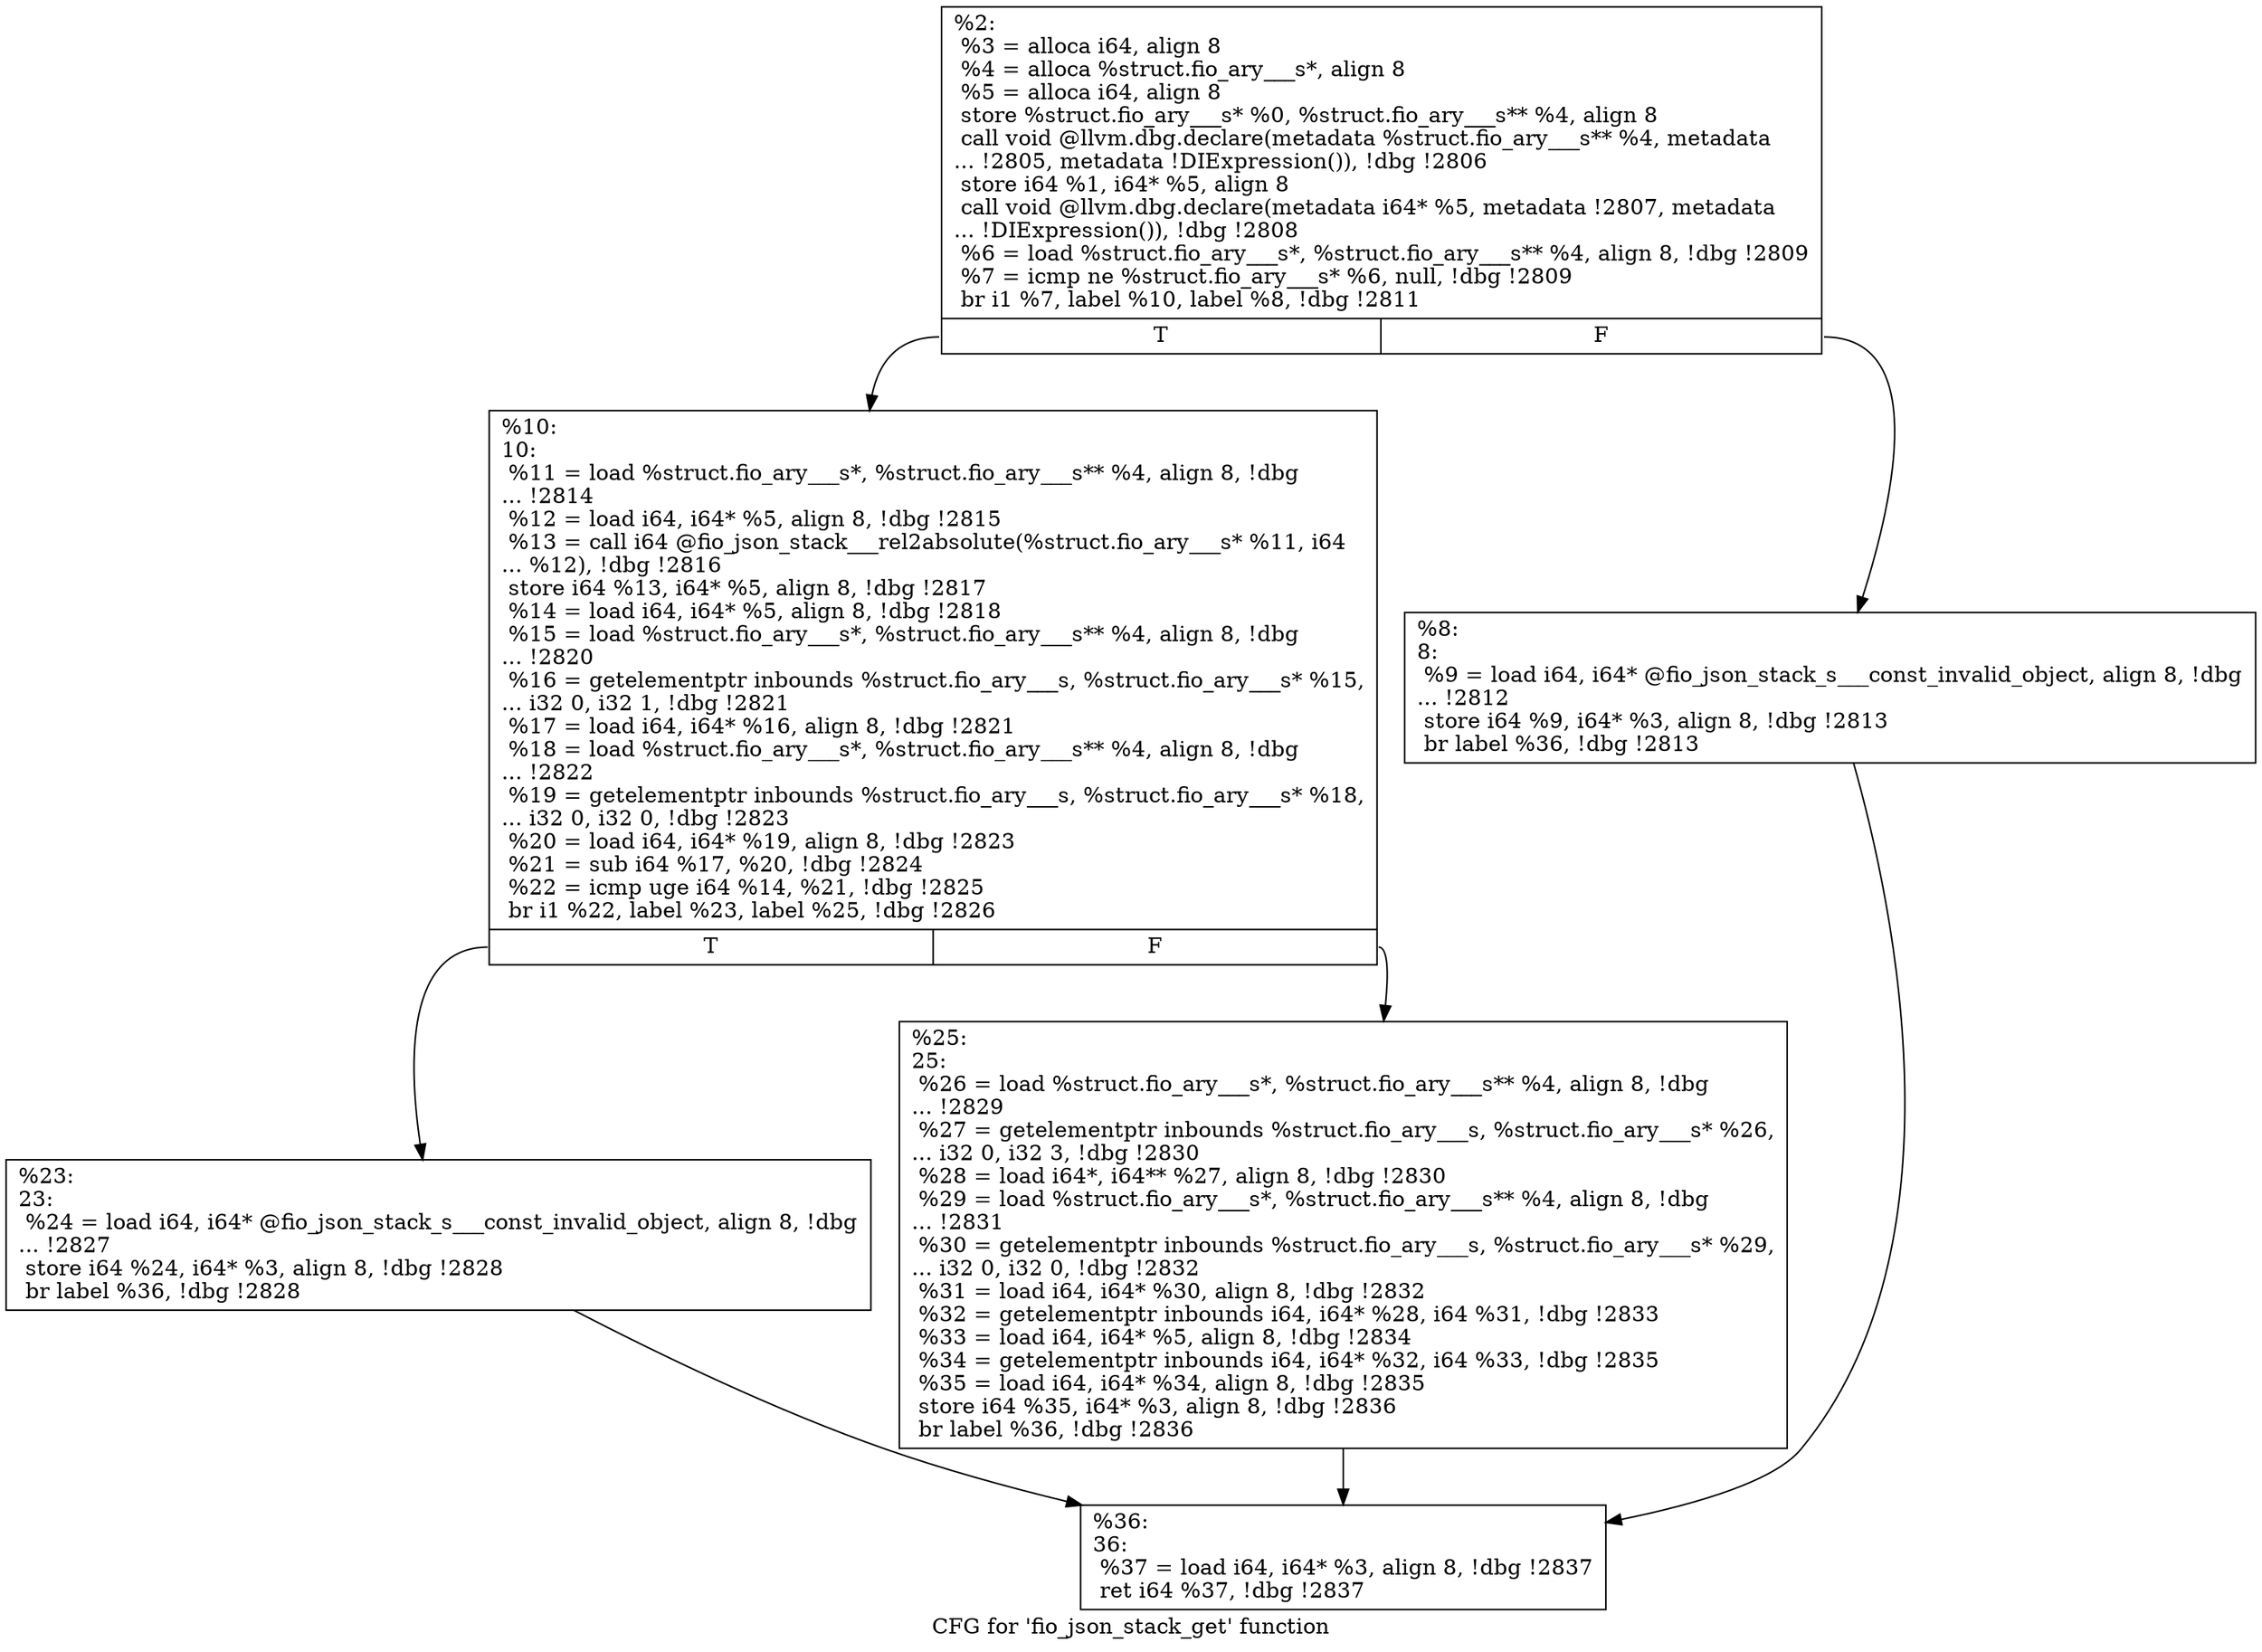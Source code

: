 digraph "CFG for 'fio_json_stack_get' function" {
	label="CFG for 'fio_json_stack_get' function";

	Node0x556851eb3060 [shape=record,label="{%2:\l  %3 = alloca i64, align 8\l  %4 = alloca %struct.fio_ary___s*, align 8\l  %5 = alloca i64, align 8\l  store %struct.fio_ary___s* %0, %struct.fio_ary___s** %4, align 8\l  call void @llvm.dbg.declare(metadata %struct.fio_ary___s** %4, metadata\l... !2805, metadata !DIExpression()), !dbg !2806\l  store i64 %1, i64* %5, align 8\l  call void @llvm.dbg.declare(metadata i64* %5, metadata !2807, metadata\l... !DIExpression()), !dbg !2808\l  %6 = load %struct.fio_ary___s*, %struct.fio_ary___s** %4, align 8, !dbg !2809\l  %7 = icmp ne %struct.fio_ary___s* %6, null, !dbg !2809\l  br i1 %7, label %10, label %8, !dbg !2811\l|{<s0>T|<s1>F}}"];
	Node0x556851eb3060:s0 -> Node0x556851eb31a0;
	Node0x556851eb3060:s1 -> Node0x556851eb3150;
	Node0x556851eb3150 [shape=record,label="{%8:\l8:                                                \l  %9 = load i64, i64* @fio_json_stack_s___const_invalid_object, align 8, !dbg\l... !2812\l  store i64 %9, i64* %3, align 8, !dbg !2813\l  br label %36, !dbg !2813\l}"];
	Node0x556851eb3150 -> Node0x556851eb3290;
	Node0x556851eb31a0 [shape=record,label="{%10:\l10:                                               \l  %11 = load %struct.fio_ary___s*, %struct.fio_ary___s** %4, align 8, !dbg\l... !2814\l  %12 = load i64, i64* %5, align 8, !dbg !2815\l  %13 = call i64 @fio_json_stack___rel2absolute(%struct.fio_ary___s* %11, i64\l... %12), !dbg !2816\l  store i64 %13, i64* %5, align 8, !dbg !2817\l  %14 = load i64, i64* %5, align 8, !dbg !2818\l  %15 = load %struct.fio_ary___s*, %struct.fio_ary___s** %4, align 8, !dbg\l... !2820\l  %16 = getelementptr inbounds %struct.fio_ary___s, %struct.fio_ary___s* %15,\l... i32 0, i32 1, !dbg !2821\l  %17 = load i64, i64* %16, align 8, !dbg !2821\l  %18 = load %struct.fio_ary___s*, %struct.fio_ary___s** %4, align 8, !dbg\l... !2822\l  %19 = getelementptr inbounds %struct.fio_ary___s, %struct.fio_ary___s* %18,\l... i32 0, i32 0, !dbg !2823\l  %20 = load i64, i64* %19, align 8, !dbg !2823\l  %21 = sub i64 %17, %20, !dbg !2824\l  %22 = icmp uge i64 %14, %21, !dbg !2825\l  br i1 %22, label %23, label %25, !dbg !2826\l|{<s0>T|<s1>F}}"];
	Node0x556851eb31a0:s0 -> Node0x556851eb31f0;
	Node0x556851eb31a0:s1 -> Node0x556851eb3240;
	Node0x556851eb31f0 [shape=record,label="{%23:\l23:                                               \l  %24 = load i64, i64* @fio_json_stack_s___const_invalid_object, align 8, !dbg\l... !2827\l  store i64 %24, i64* %3, align 8, !dbg !2828\l  br label %36, !dbg !2828\l}"];
	Node0x556851eb31f0 -> Node0x556851eb3290;
	Node0x556851eb3240 [shape=record,label="{%25:\l25:                                               \l  %26 = load %struct.fio_ary___s*, %struct.fio_ary___s** %4, align 8, !dbg\l... !2829\l  %27 = getelementptr inbounds %struct.fio_ary___s, %struct.fio_ary___s* %26,\l... i32 0, i32 3, !dbg !2830\l  %28 = load i64*, i64** %27, align 8, !dbg !2830\l  %29 = load %struct.fio_ary___s*, %struct.fio_ary___s** %4, align 8, !dbg\l... !2831\l  %30 = getelementptr inbounds %struct.fio_ary___s, %struct.fio_ary___s* %29,\l... i32 0, i32 0, !dbg !2832\l  %31 = load i64, i64* %30, align 8, !dbg !2832\l  %32 = getelementptr inbounds i64, i64* %28, i64 %31, !dbg !2833\l  %33 = load i64, i64* %5, align 8, !dbg !2834\l  %34 = getelementptr inbounds i64, i64* %32, i64 %33, !dbg !2835\l  %35 = load i64, i64* %34, align 8, !dbg !2835\l  store i64 %35, i64* %3, align 8, !dbg !2836\l  br label %36, !dbg !2836\l}"];
	Node0x556851eb3240 -> Node0x556851eb3290;
	Node0x556851eb3290 [shape=record,label="{%36:\l36:                                               \l  %37 = load i64, i64* %3, align 8, !dbg !2837\l  ret i64 %37, !dbg !2837\l}"];
}

